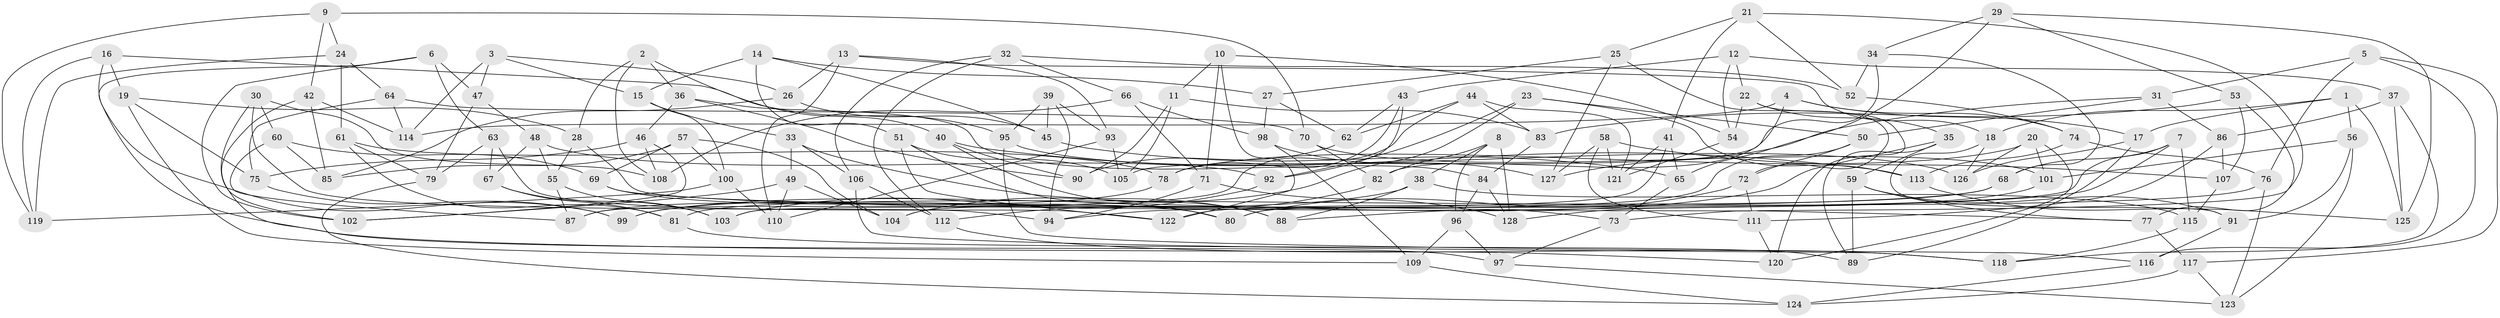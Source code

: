// Generated by graph-tools (version 1.1) at 2025/50/03/09/25 03:50:45]
// undirected, 128 vertices, 256 edges
graph export_dot {
graph [start="1"]
  node [color=gray90,style=filled];
  1;
  2;
  3;
  4;
  5;
  6;
  7;
  8;
  9;
  10;
  11;
  12;
  13;
  14;
  15;
  16;
  17;
  18;
  19;
  20;
  21;
  22;
  23;
  24;
  25;
  26;
  27;
  28;
  29;
  30;
  31;
  32;
  33;
  34;
  35;
  36;
  37;
  38;
  39;
  40;
  41;
  42;
  43;
  44;
  45;
  46;
  47;
  48;
  49;
  50;
  51;
  52;
  53;
  54;
  55;
  56;
  57;
  58;
  59;
  60;
  61;
  62;
  63;
  64;
  65;
  66;
  67;
  68;
  69;
  70;
  71;
  72;
  73;
  74;
  75;
  76;
  77;
  78;
  79;
  80;
  81;
  82;
  83;
  84;
  85;
  86;
  87;
  88;
  89;
  90;
  91;
  92;
  93;
  94;
  95;
  96;
  97;
  98;
  99;
  100;
  101;
  102;
  103;
  104;
  105;
  106;
  107;
  108;
  109;
  110;
  111;
  112;
  113;
  114;
  115;
  116;
  117;
  118;
  119;
  120;
  121;
  122;
  123;
  124;
  125;
  126;
  127;
  128;
  1 -- 56;
  1 -- 17;
  1 -- 125;
  1 -- 18;
  2 -- 36;
  2 -- 108;
  2 -- 28;
  2 -- 40;
  3 -- 15;
  3 -- 47;
  3 -- 26;
  3 -- 114;
  4 -- 82;
  4 -- 17;
  4 -- 114;
  4 -- 74;
  5 -- 116;
  5 -- 31;
  5 -- 76;
  5 -- 117;
  6 -- 63;
  6 -- 120;
  6 -- 102;
  6 -- 47;
  7 -- 88;
  7 -- 115;
  7 -- 103;
  7 -- 68;
  8 -- 96;
  8 -- 128;
  8 -- 82;
  8 -- 38;
  9 -- 70;
  9 -- 119;
  9 -- 42;
  9 -- 24;
  10 -- 122;
  10 -- 11;
  10 -- 54;
  10 -- 71;
  11 -- 105;
  11 -- 90;
  11 -- 83;
  12 -- 22;
  12 -- 54;
  12 -- 43;
  12 -- 37;
  13 -- 93;
  13 -- 18;
  13 -- 110;
  13 -- 26;
  14 -- 45;
  14 -- 15;
  14 -- 27;
  14 -- 51;
  15 -- 100;
  15 -- 33;
  16 -- 95;
  16 -- 119;
  16 -- 99;
  16 -- 19;
  17 -- 126;
  17 -- 89;
  18 -- 126;
  18 -- 91;
  19 -- 75;
  19 -- 109;
  19 -- 28;
  20 -- 120;
  20 -- 101;
  20 -- 126;
  20 -- 78;
  21 -- 52;
  21 -- 25;
  21 -- 41;
  21 -- 73;
  22 -- 35;
  22 -- 120;
  22 -- 54;
  23 -- 50;
  23 -- 113;
  23 -- 104;
  23 -- 92;
  24 -- 64;
  24 -- 61;
  24 -- 119;
  25 -- 127;
  25 -- 72;
  25 -- 27;
  26 -- 45;
  26 -- 85;
  27 -- 98;
  27 -- 62;
  28 -- 77;
  28 -- 55;
  29 -- 34;
  29 -- 65;
  29 -- 125;
  29 -- 53;
  30 -- 94;
  30 -- 60;
  30 -- 108;
  30 -- 102;
  31 -- 86;
  31 -- 50;
  31 -- 127;
  32 -- 106;
  32 -- 52;
  32 -- 66;
  32 -- 112;
  33 -- 49;
  33 -- 106;
  33 -- 88;
  34 -- 105;
  34 -- 68;
  34 -- 52;
  35 -- 99;
  35 -- 89;
  35 -- 59;
  36 -- 46;
  36 -- 90;
  36 -- 84;
  37 -- 86;
  37 -- 118;
  37 -- 125;
  38 -- 115;
  38 -- 88;
  38 -- 99;
  39 -- 93;
  39 -- 94;
  39 -- 95;
  39 -- 45;
  40 -- 88;
  40 -- 113;
  40 -- 90;
  41 -- 121;
  41 -- 80;
  41 -- 65;
  42 -- 114;
  42 -- 85;
  42 -- 97;
  43 -- 78;
  43 -- 92;
  43 -- 62;
  44 -- 121;
  44 -- 83;
  44 -- 62;
  44 -- 87;
  45 -- 65;
  46 -- 75;
  46 -- 108;
  46 -- 102;
  47 -- 79;
  47 -- 48;
  48 -- 92;
  48 -- 67;
  48 -- 55;
  49 -- 110;
  49 -- 104;
  49 -- 102;
  50 -- 104;
  50 -- 72;
  51 -- 122;
  51 -- 105;
  51 -- 80;
  52 -- 74;
  53 -- 83;
  53 -- 77;
  53 -- 107;
  54 -- 121;
  55 -- 103;
  55 -- 87;
  56 -- 101;
  56 -- 123;
  56 -- 91;
  57 -- 104;
  57 -- 69;
  57 -- 100;
  57 -- 85;
  58 -- 107;
  58 -- 121;
  58 -- 127;
  58 -- 111;
  59 -- 77;
  59 -- 91;
  59 -- 89;
  60 -- 69;
  60 -- 85;
  60 -- 87;
  61 -- 78;
  61 -- 79;
  61 -- 81;
  62 -- 90;
  63 -- 79;
  63 -- 67;
  63 -- 122;
  64 -- 70;
  64 -- 114;
  64 -- 75;
  65 -- 73;
  66 -- 108;
  66 -- 98;
  66 -- 71;
  67 -- 81;
  67 -- 103;
  68 -- 94;
  68 -- 81;
  69 -- 73;
  69 -- 80;
  70 -- 82;
  70 -- 101;
  71 -- 94;
  71 -- 128;
  72 -- 111;
  72 -- 80;
  73 -- 97;
  74 -- 113;
  74 -- 76;
  75 -- 99;
  76 -- 123;
  76 -- 122;
  77 -- 117;
  78 -- 87;
  79 -- 124;
  81 -- 89;
  82 -- 112;
  83 -- 84;
  84 -- 128;
  84 -- 96;
  86 -- 107;
  86 -- 111;
  91 -- 116;
  92 -- 103;
  93 -- 105;
  93 -- 110;
  95 -- 126;
  95 -- 116;
  96 -- 97;
  96 -- 109;
  97 -- 123;
  98 -- 109;
  98 -- 127;
  100 -- 119;
  100 -- 110;
  101 -- 128;
  106 -- 118;
  106 -- 112;
  107 -- 115;
  109 -- 124;
  111 -- 120;
  112 -- 118;
  113 -- 125;
  115 -- 118;
  116 -- 124;
  117 -- 124;
  117 -- 123;
}
